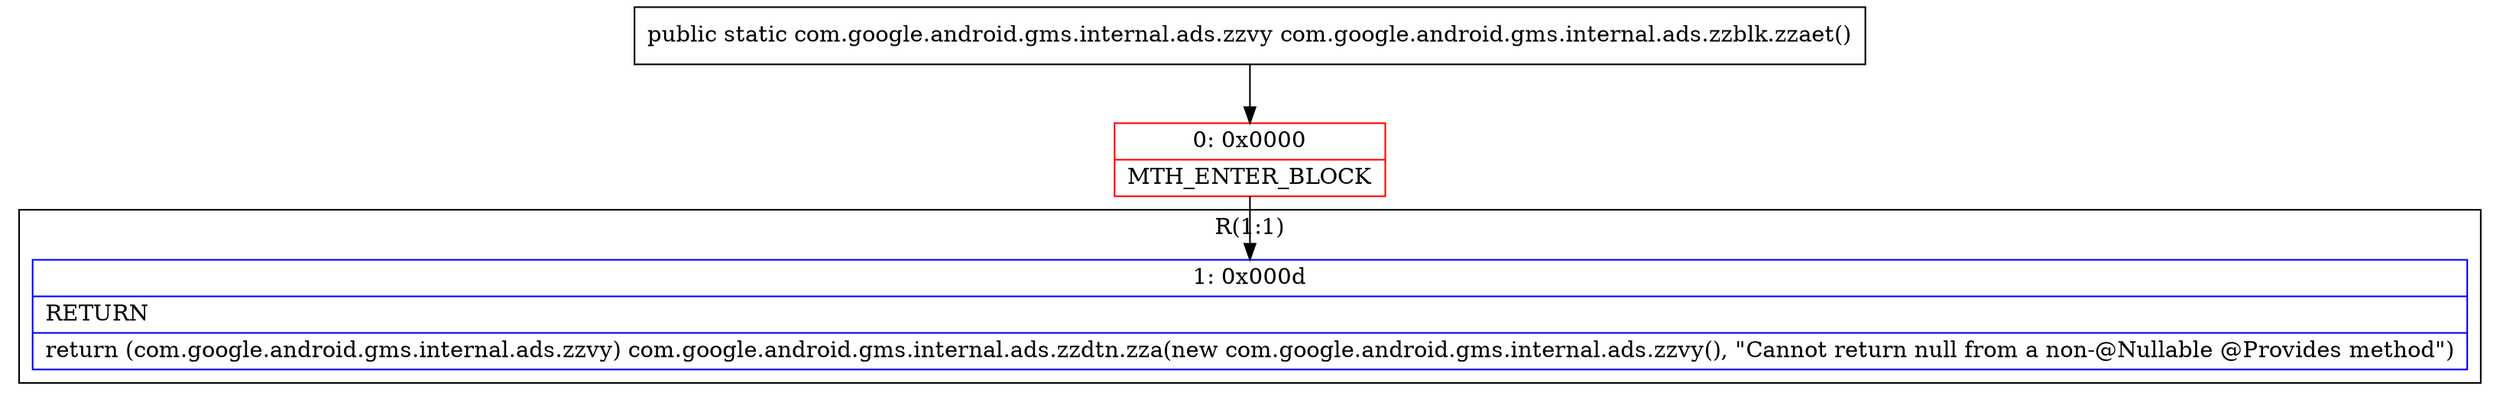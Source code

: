 digraph "CFG forcom.google.android.gms.internal.ads.zzblk.zzaet()Lcom\/google\/android\/gms\/internal\/ads\/zzvy;" {
subgraph cluster_Region_2031451921 {
label = "R(1:1)";
node [shape=record,color=blue];
Node_1 [shape=record,label="{1\:\ 0x000d|RETURN\l|return (com.google.android.gms.internal.ads.zzvy) com.google.android.gms.internal.ads.zzdtn.zza(new com.google.android.gms.internal.ads.zzvy(), \"Cannot return null from a non\-@Nullable @Provides method\")\l}"];
}
Node_0 [shape=record,color=red,label="{0\:\ 0x0000|MTH_ENTER_BLOCK\l}"];
MethodNode[shape=record,label="{public static com.google.android.gms.internal.ads.zzvy com.google.android.gms.internal.ads.zzblk.zzaet() }"];
MethodNode -> Node_0;
Node_0 -> Node_1;
}

